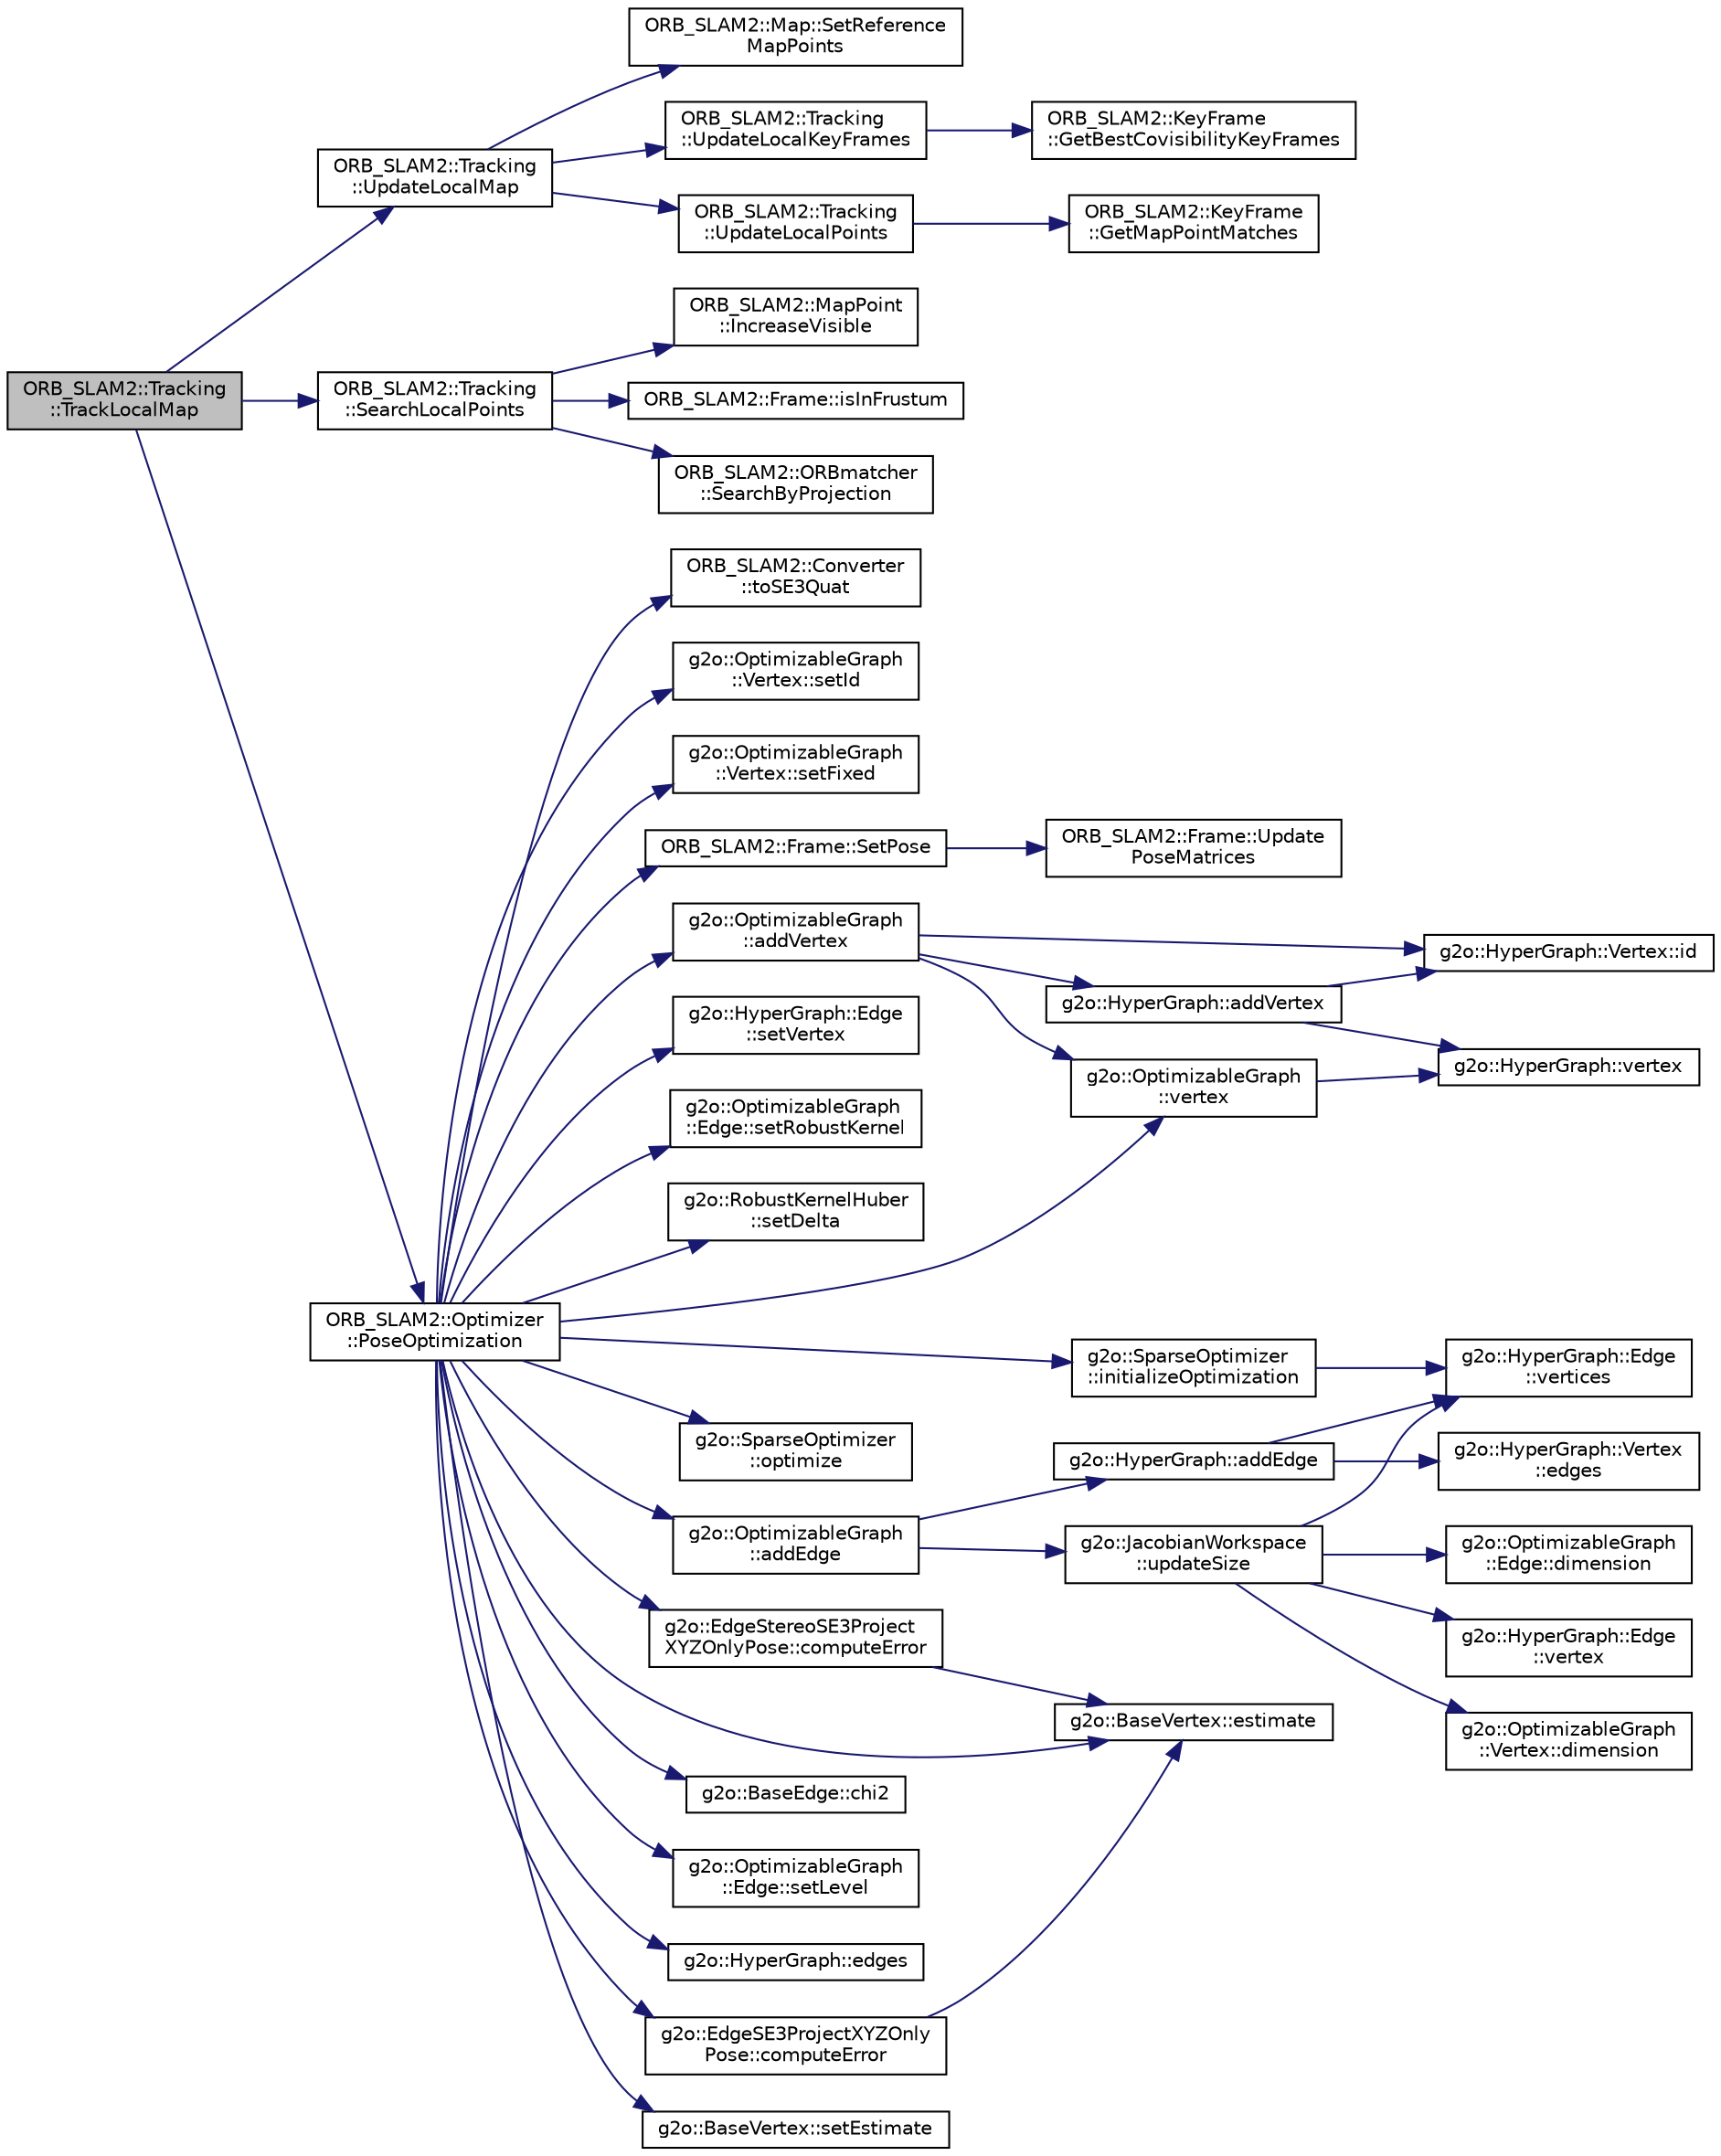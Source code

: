 digraph "ORB_SLAM2::Tracking::TrackLocalMap"
{
  edge [fontname="Helvetica",fontsize="10",labelfontname="Helvetica",labelfontsize="10"];
  node [fontname="Helvetica",fontsize="10",shape=record];
  rankdir="LR";
  Node206 [label="ORB_SLAM2::Tracking\l::TrackLocalMap",height=0.2,width=0.4,color="black", fillcolor="grey75", style="filled", fontcolor="black"];
  Node206 -> Node207 [color="midnightblue",fontsize="10",style="solid",fontname="Helvetica"];
  Node207 [label="ORB_SLAM2::Tracking\l::UpdateLocalMap",height=0.2,width=0.4,color="black", fillcolor="white", style="filled",URL="$class_o_r_b___s_l_a_m2_1_1_tracking.html#a22723e9972c18a888dd51a82eec27b0a",tooltip="更新LocalMap "];
  Node207 -> Node208 [color="midnightblue",fontsize="10",style="solid",fontname="Helvetica"];
  Node208 [label="ORB_SLAM2::Map::SetReference\lMapPoints",height=0.2,width=0.4,color="black", fillcolor="white", style="filled",URL="$class_o_r_b___s_l_a_m2_1_1_map.html#ac31706152aeb99c94ddb7f6ce452bd77",tooltip="设置参考MapPoints，将用于DrawMapPoints函数画图 "];
  Node207 -> Node209 [color="midnightblue",fontsize="10",style="solid",fontname="Helvetica"];
  Node209 [label="ORB_SLAM2::Tracking\l::UpdateLocalKeyFrames",height=0.2,width=0.4,color="black", fillcolor="white", style="filled",URL="$class_o_r_b___s_l_a_m2_1_1_tracking.html#a42bed56bbbe8282eb77733e7168d8599",tooltip="更新局部关键帧，called by UpdateLocalMap() "];
  Node209 -> Node210 [color="midnightblue",fontsize="10",style="solid",fontname="Helvetica"];
  Node210 [label="ORB_SLAM2::KeyFrame\l::GetBestCovisibilityKeyFrames",height=0.2,width=0.4,color="black", fillcolor="white", style="filled",URL="$class_o_r_b___s_l_a_m2_1_1_key_frame.html#a2ecb2df01af804fb727c93948a28475f",tooltip="得到与该关键帧连接的前N个关键帧(已按权值排序) "];
  Node207 -> Node211 [color="midnightblue",fontsize="10",style="solid",fontname="Helvetica"];
  Node211 [label="ORB_SLAM2::Tracking\l::UpdateLocalPoints",height=0.2,width=0.4,color="black", fillcolor="white", style="filled",URL="$class_o_r_b___s_l_a_m2_1_1_tracking.html#a25843575116bf18c065d6cc7645f5b26",tooltip="更新局部关键点，called by UpdateLocalMap() "];
  Node211 -> Node212 [color="midnightblue",fontsize="10",style="solid",fontname="Helvetica"];
  Node212 [label="ORB_SLAM2::KeyFrame\l::GetMapPointMatches",height=0.2,width=0.4,color="black", fillcolor="white", style="filled",URL="$class_o_r_b___s_l_a_m2_1_1_key_frame.html#aabc5f6491c32999d9f546669737547bf",tooltip="Get MapPoint Matches. "];
  Node206 -> Node213 [color="midnightblue",fontsize="10",style="solid",fontname="Helvetica"];
  Node213 [label="ORB_SLAM2::Tracking\l::SearchLocalPoints",height=0.2,width=0.4,color="black", fillcolor="white", style="filled",URL="$class_o_r_b___s_l_a_m2_1_1_tracking.html#a451c0e5372c24645c7634fcebc8fa847",tooltip="对Local MapPoints进行跟踪 "];
  Node213 -> Node214 [color="midnightblue",fontsize="10",style="solid",fontname="Helvetica"];
  Node214 [label="ORB_SLAM2::MapPoint\l::IncreaseVisible",height=0.2,width=0.4,color="black", fillcolor="white", style="filled",URL="$class_o_r_b___s_l_a_m2_1_1_map_point.html#a0a234f5bd6bc19a9ea55fad0c9e6db5f",tooltip="Increase Visible. "];
  Node213 -> Node215 [color="midnightblue",fontsize="10",style="solid",fontname="Helvetica"];
  Node215 [label="ORB_SLAM2::Frame::isInFrustum",height=0.2,width=0.4,color="black", fillcolor="white", style="filled",URL="$class_o_r_b___s_l_a_m2_1_1_frame.html#a0929e100e3380dba1baba12dfa8904c4",tooltip="判断一个点是否在视野内 "];
  Node213 -> Node216 [color="midnightblue",fontsize="10",style="solid",fontname="Helvetica"];
  Node216 [label="ORB_SLAM2::ORBmatcher\l::SearchByProjection",height=0.2,width=0.4,color="black", fillcolor="white", style="filled",URL="$class_o_r_b___s_l_a_m2_1_1_o_r_bmatcher.html#ae43d042858a3a3ca4238bb4ca519f196",tooltip="通过投影，对Local MapPoint进行跟踪 "];
  Node206 -> Node217 [color="midnightblue",fontsize="10",style="solid",fontname="Helvetica"];
  Node217 [label="ORB_SLAM2::Optimizer\l::PoseOptimization",height=0.2,width=0.4,color="black", fillcolor="white", style="filled",URL="$class_o_r_b___s_l_a_m2_1_1_optimizer.html#a7415d78b8a2323b88e108fa1ea3bf2d3",tooltip="Pose Only Optimization. "];
  Node217 -> Node218 [color="midnightblue",fontsize="10",style="solid",fontname="Helvetica"];
  Node218 [label="g2o::BaseVertex::setEstimate",height=0.2,width=0.4,color="black", fillcolor="white", style="filled",URL="$classg2o_1_1_base_vertex.html#acb6e8e8f39caa04f62dd93a3dd400e06",tooltip="set the estimate for the vertex also calls updateCache() "];
  Node217 -> Node219 [color="midnightblue",fontsize="10",style="solid",fontname="Helvetica"];
  Node219 [label="ORB_SLAM2::Converter\l::toSE3Quat",height=0.2,width=0.4,color="black", fillcolor="white", style="filled",URL="$class_o_r_b___s_l_a_m2_1_1_converter.html#a0b73791a3e2d90b4de41aed0ece2d0a2"];
  Node217 -> Node220 [color="midnightblue",fontsize="10",style="solid",fontname="Helvetica"];
  Node220 [label="g2o::OptimizableGraph\l::Vertex::setId",height=0.2,width=0.4,color="black", fillcolor="white", style="filled",URL="$classg2o_1_1_optimizable_graph_1_1_vertex.html#ac57651173d6ce4bb4eebf8cb1d917551",tooltip="sets the id of the node in the graph be sure that the graph keeps consistent after changing the id ..."];
  Node217 -> Node221 [color="midnightblue",fontsize="10",style="solid",fontname="Helvetica"];
  Node221 [label="g2o::OptimizableGraph\l::Vertex::setFixed",height=0.2,width=0.4,color="black", fillcolor="white", style="filled",URL="$classg2o_1_1_optimizable_graph_1_1_vertex.html#af92ef49e1bcd6a8166afa151d367b905",tooltip="true => this node should be considered fixed during the optimization "];
  Node217 -> Node222 [color="midnightblue",fontsize="10",style="solid",fontname="Helvetica"];
  Node222 [label="g2o::OptimizableGraph\l::addVertex",height=0.2,width=0.4,color="black", fillcolor="white", style="filled",URL="$structg2o_1_1_optimizable_graph.html#ae0b93774ce1dfa0dfd501c86ad4f773e"];
  Node222 -> Node223 [color="midnightblue",fontsize="10",style="solid",fontname="Helvetica"];
  Node223 [label="g2o::OptimizableGraph\l::vertex",height=0.2,width=0.4,color="black", fillcolor="white", style="filled",URL="$structg2o_1_1_optimizable_graph.html#a19e014e8ec2e9a6e894da8c3a8f8e50d",tooltip="returns the vertex number id appropriately casted "];
  Node223 -> Node224 [color="midnightblue",fontsize="10",style="solid",fontname="Helvetica"];
  Node224 [label="g2o::HyperGraph::vertex",height=0.2,width=0.4,color="black", fillcolor="white", style="filled",URL="$classg2o_1_1_hyper_graph.html#ab07fe8bd9982a66ba34e83dff8317ea2",tooltip="returns a vertex id in the hyper-graph, or 0 if the vertex id is not present "];
  Node222 -> Node225 [color="midnightblue",fontsize="10",style="solid",fontname="Helvetica"];
  Node225 [label="g2o::HyperGraph::Vertex::id",height=0.2,width=0.4,color="black", fillcolor="white", style="filled",URL="$classg2o_1_1_hyper_graph_1_1_vertex.html#a48191960395856d1b686287489e53da3",tooltip="returns the id "];
  Node222 -> Node226 [color="midnightblue",fontsize="10",style="solid",fontname="Helvetica"];
  Node226 [label="g2o::HyperGraph::addVertex",height=0.2,width=0.4,color="black", fillcolor="white", style="filled",URL="$classg2o_1_1_hyper_graph.html#a7ef87ba3479827b24c6fc29c5fc3aa21"];
  Node226 -> Node224 [color="midnightblue",fontsize="10",style="solid",fontname="Helvetica"];
  Node226 -> Node225 [color="midnightblue",fontsize="10",style="solid",fontname="Helvetica"];
  Node217 -> Node227 [color="midnightblue",fontsize="10",style="solid",fontname="Helvetica"];
  Node227 [label="g2o::HyperGraph::Edge\l::setVertex",height=0.2,width=0.4,color="black", fillcolor="white", style="filled",URL="$classg2o_1_1_hyper_graph_1_1_edge.html#a5e957658d6e65c49b81197d052a7f16f"];
  Node217 -> Node223 [color="midnightblue",fontsize="10",style="solid",fontname="Helvetica"];
  Node217 -> Node228 [color="midnightblue",fontsize="10",style="solid",fontname="Helvetica"];
  Node228 [label="g2o::OptimizableGraph\l::Edge::setRobustKernel",height=0.2,width=0.4,color="black", fillcolor="white", style="filled",URL="$classg2o_1_1_optimizable_graph_1_1_edge.html#a42955172c19f16e2cfbb30d611d1bd87"];
  Node217 -> Node229 [color="midnightblue",fontsize="10",style="solid",fontname="Helvetica"];
  Node229 [label="g2o::RobustKernelHuber\l::setDelta",height=0.2,width=0.4,color="black", fillcolor="white", style="filled",URL="$classg2o_1_1_robust_kernel_huber.html#a7e9ee4bbc9483dcd3d10a4c1f506a4d2"];
  Node217 -> Node230 [color="midnightblue",fontsize="10",style="solid",fontname="Helvetica"];
  Node230 [label="g2o::OptimizableGraph\l::addEdge",height=0.2,width=0.4,color="black", fillcolor="white", style="filled",URL="$structg2o_1_1_optimizable_graph.html#a6831ed69fce3dba691f53302a2813070"];
  Node230 -> Node231 [color="midnightblue",fontsize="10",style="solid",fontname="Helvetica"];
  Node231 [label="g2o::HyperGraph::addEdge",height=0.2,width=0.4,color="black", fillcolor="white", style="filled",URL="$classg2o_1_1_hyper_graph.html#a0f1d35009a2879b238c8148c33485c89"];
  Node231 -> Node232 [color="midnightblue",fontsize="10",style="solid",fontname="Helvetica"];
  Node232 [label="g2o::HyperGraph::Edge\l::vertices",height=0.2,width=0.4,color="black", fillcolor="white", style="filled",URL="$classg2o_1_1_hyper_graph_1_1_edge.html#aba1717ff01f972bd39ba992c0d9d9e04"];
  Node231 -> Node233 [color="midnightblue",fontsize="10",style="solid",fontname="Helvetica"];
  Node233 [label="g2o::HyperGraph::Vertex\l::edges",height=0.2,width=0.4,color="black", fillcolor="white", style="filled",URL="$classg2o_1_1_hyper_graph_1_1_vertex.html#a3794ff3310c1dc05619bf0b77eaa4caa",tooltip="returns the set of hyper-edges that are leaving/entering in this vertex "];
  Node230 -> Node234 [color="midnightblue",fontsize="10",style="solid",fontname="Helvetica"];
  Node234 [label="g2o::JacobianWorkspace\l::updateSize",height=0.2,width=0.4,color="black", fillcolor="white", style="filled",URL="$classg2o_1_1_jacobian_workspace.html#a2d16ad6db1a51aa93c806cc9c06e223f"];
  Node234 -> Node235 [color="midnightblue",fontsize="10",style="solid",fontname="Helvetica"];
  Node235 [label="g2o::OptimizableGraph\l::Edge::dimension",height=0.2,width=0.4,color="black", fillcolor="white", style="filled",URL="$classg2o_1_1_optimizable_graph_1_1_edge.html#a0eb19697e201bd195c45ca78d55fd041",tooltip="returns the dimensions of the error function "];
  Node234 -> Node232 [color="midnightblue",fontsize="10",style="solid",fontname="Helvetica"];
  Node234 -> Node236 [color="midnightblue",fontsize="10",style="solid",fontname="Helvetica"];
  Node236 [label="g2o::HyperGraph::Edge\l::vertex",height=0.2,width=0.4,color="black", fillcolor="white", style="filled",URL="$classg2o_1_1_hyper_graph_1_1_edge.html#ab644c1c4e38a0112db1435fbc0233f25"];
  Node234 -> Node237 [color="midnightblue",fontsize="10",style="solid",fontname="Helvetica"];
  Node237 [label="g2o::OptimizableGraph\l::Vertex::dimension",height=0.2,width=0.4,color="black", fillcolor="white", style="filled",URL="$classg2o_1_1_optimizable_graph_1_1_vertex.html#a86feed80301950b100142575b48e4fca",tooltip="dimension of the estimated state belonging to this node "];
  Node217 -> Node238 [color="midnightblue",fontsize="10",style="solid",fontname="Helvetica"];
  Node238 [label="g2o::SparseOptimizer\l::initializeOptimization",height=0.2,width=0.4,color="black", fillcolor="white", style="filled",URL="$classg2o_1_1_sparse_optimizer.html#a56c0c13954ac7204cfb031c141ece9ae"];
  Node238 -> Node232 [color="midnightblue",fontsize="10",style="solid",fontname="Helvetica"];
  Node217 -> Node239 [color="midnightblue",fontsize="10",style="solid",fontname="Helvetica"];
  Node239 [label="g2o::SparseOptimizer\l::optimize",height=0.2,width=0.4,color="black", fillcolor="white", style="filled",URL="$classg2o_1_1_sparse_optimizer.html#a098257ee6f13dbb79be07075244d9930"];
  Node217 -> Node240 [color="midnightblue",fontsize="10",style="solid",fontname="Helvetica"];
  Node240 [label="g2o::EdgeSE3ProjectXYZOnly\lPose::computeError",height=0.2,width=0.4,color="black", fillcolor="white", style="filled",URL="$classg2o_1_1_edge_s_e3_project_x_y_z_only_pose.html#a6752098d3322d30e43a6a3a668a3b009"];
  Node240 -> Node241 [color="midnightblue",fontsize="10",style="solid",fontname="Helvetica"];
  Node241 [label="g2o::BaseVertex::estimate",height=0.2,width=0.4,color="black", fillcolor="white", style="filled",URL="$classg2o_1_1_base_vertex.html#afea20bbcf50eb2a7d9d598b3eae49172",tooltip="return the current estimate of the vertex "];
  Node217 -> Node242 [color="midnightblue",fontsize="10",style="solid",fontname="Helvetica"];
  Node242 [label="g2o::BaseEdge::chi2",height=0.2,width=0.4,color="black", fillcolor="white", style="filled",URL="$classg2o_1_1_base_edge.html#a8316137ded4396a2dbf7529d83888400",tooltip="computes the chi2 based on the cached error value, only valid after computeError has been called..."];
  Node217 -> Node243 [color="midnightblue",fontsize="10",style="solid",fontname="Helvetica"];
  Node243 [label="g2o::OptimizableGraph\l::Edge::setLevel",height=0.2,width=0.4,color="black", fillcolor="white", style="filled",URL="$classg2o_1_1_optimizable_graph_1_1_edge.html#ab3e4290bc51d03ba294f36254048b15a",tooltip="sets the level of the edge "];
  Node217 -> Node244 [color="midnightblue",fontsize="10",style="solid",fontname="Helvetica"];
  Node244 [label="g2o::EdgeStereoSE3Project\lXYZOnlyPose::computeError",height=0.2,width=0.4,color="black", fillcolor="white", style="filled",URL="$classg2o_1_1_edge_stereo_s_e3_project_x_y_z_only_pose.html#af6fd2fdbdc9b4a6bcf21303ff3b8ea83"];
  Node244 -> Node241 [color="midnightblue",fontsize="10",style="solid",fontname="Helvetica"];
  Node217 -> Node245 [color="midnightblue",fontsize="10",style="solid",fontname="Helvetica"];
  Node245 [label="g2o::HyperGraph::edges",height=0.2,width=0.4,color="black", fillcolor="white", style="filled",URL="$classg2o_1_1_hyper_graph.html#a4edfd2ef4bf235cf78031c505cfd2fcc"];
  Node217 -> Node241 [color="midnightblue",fontsize="10",style="solid",fontname="Helvetica"];
  Node217 -> Node246 [color="midnightblue",fontsize="10",style="solid",fontname="Helvetica"];
  Node246 [label="ORB_SLAM2::Frame::SetPose",height=0.2,width=0.4,color="black", fillcolor="white", style="filled",URL="$class_o_r_b___s_l_a_m2_1_1_frame.html#a95cf2ea68735ef3e8c2d820eada11bf4",tooltip="Set the camera pose. "];
  Node246 -> Node247 [color="midnightblue",fontsize="10",style="solid",fontname="Helvetica"];
  Node247 [label="ORB_SLAM2::Frame::Update\lPoseMatrices",height=0.2,width=0.4,color="black", fillcolor="white", style="filled",URL="$class_o_r_b___s_l_a_m2_1_1_frame.html#a0a18d3024a23f6fa2cab9c7d987598c2",tooltip="Computes rotation, translation and camera center matrices from the camera pose. "];
}
